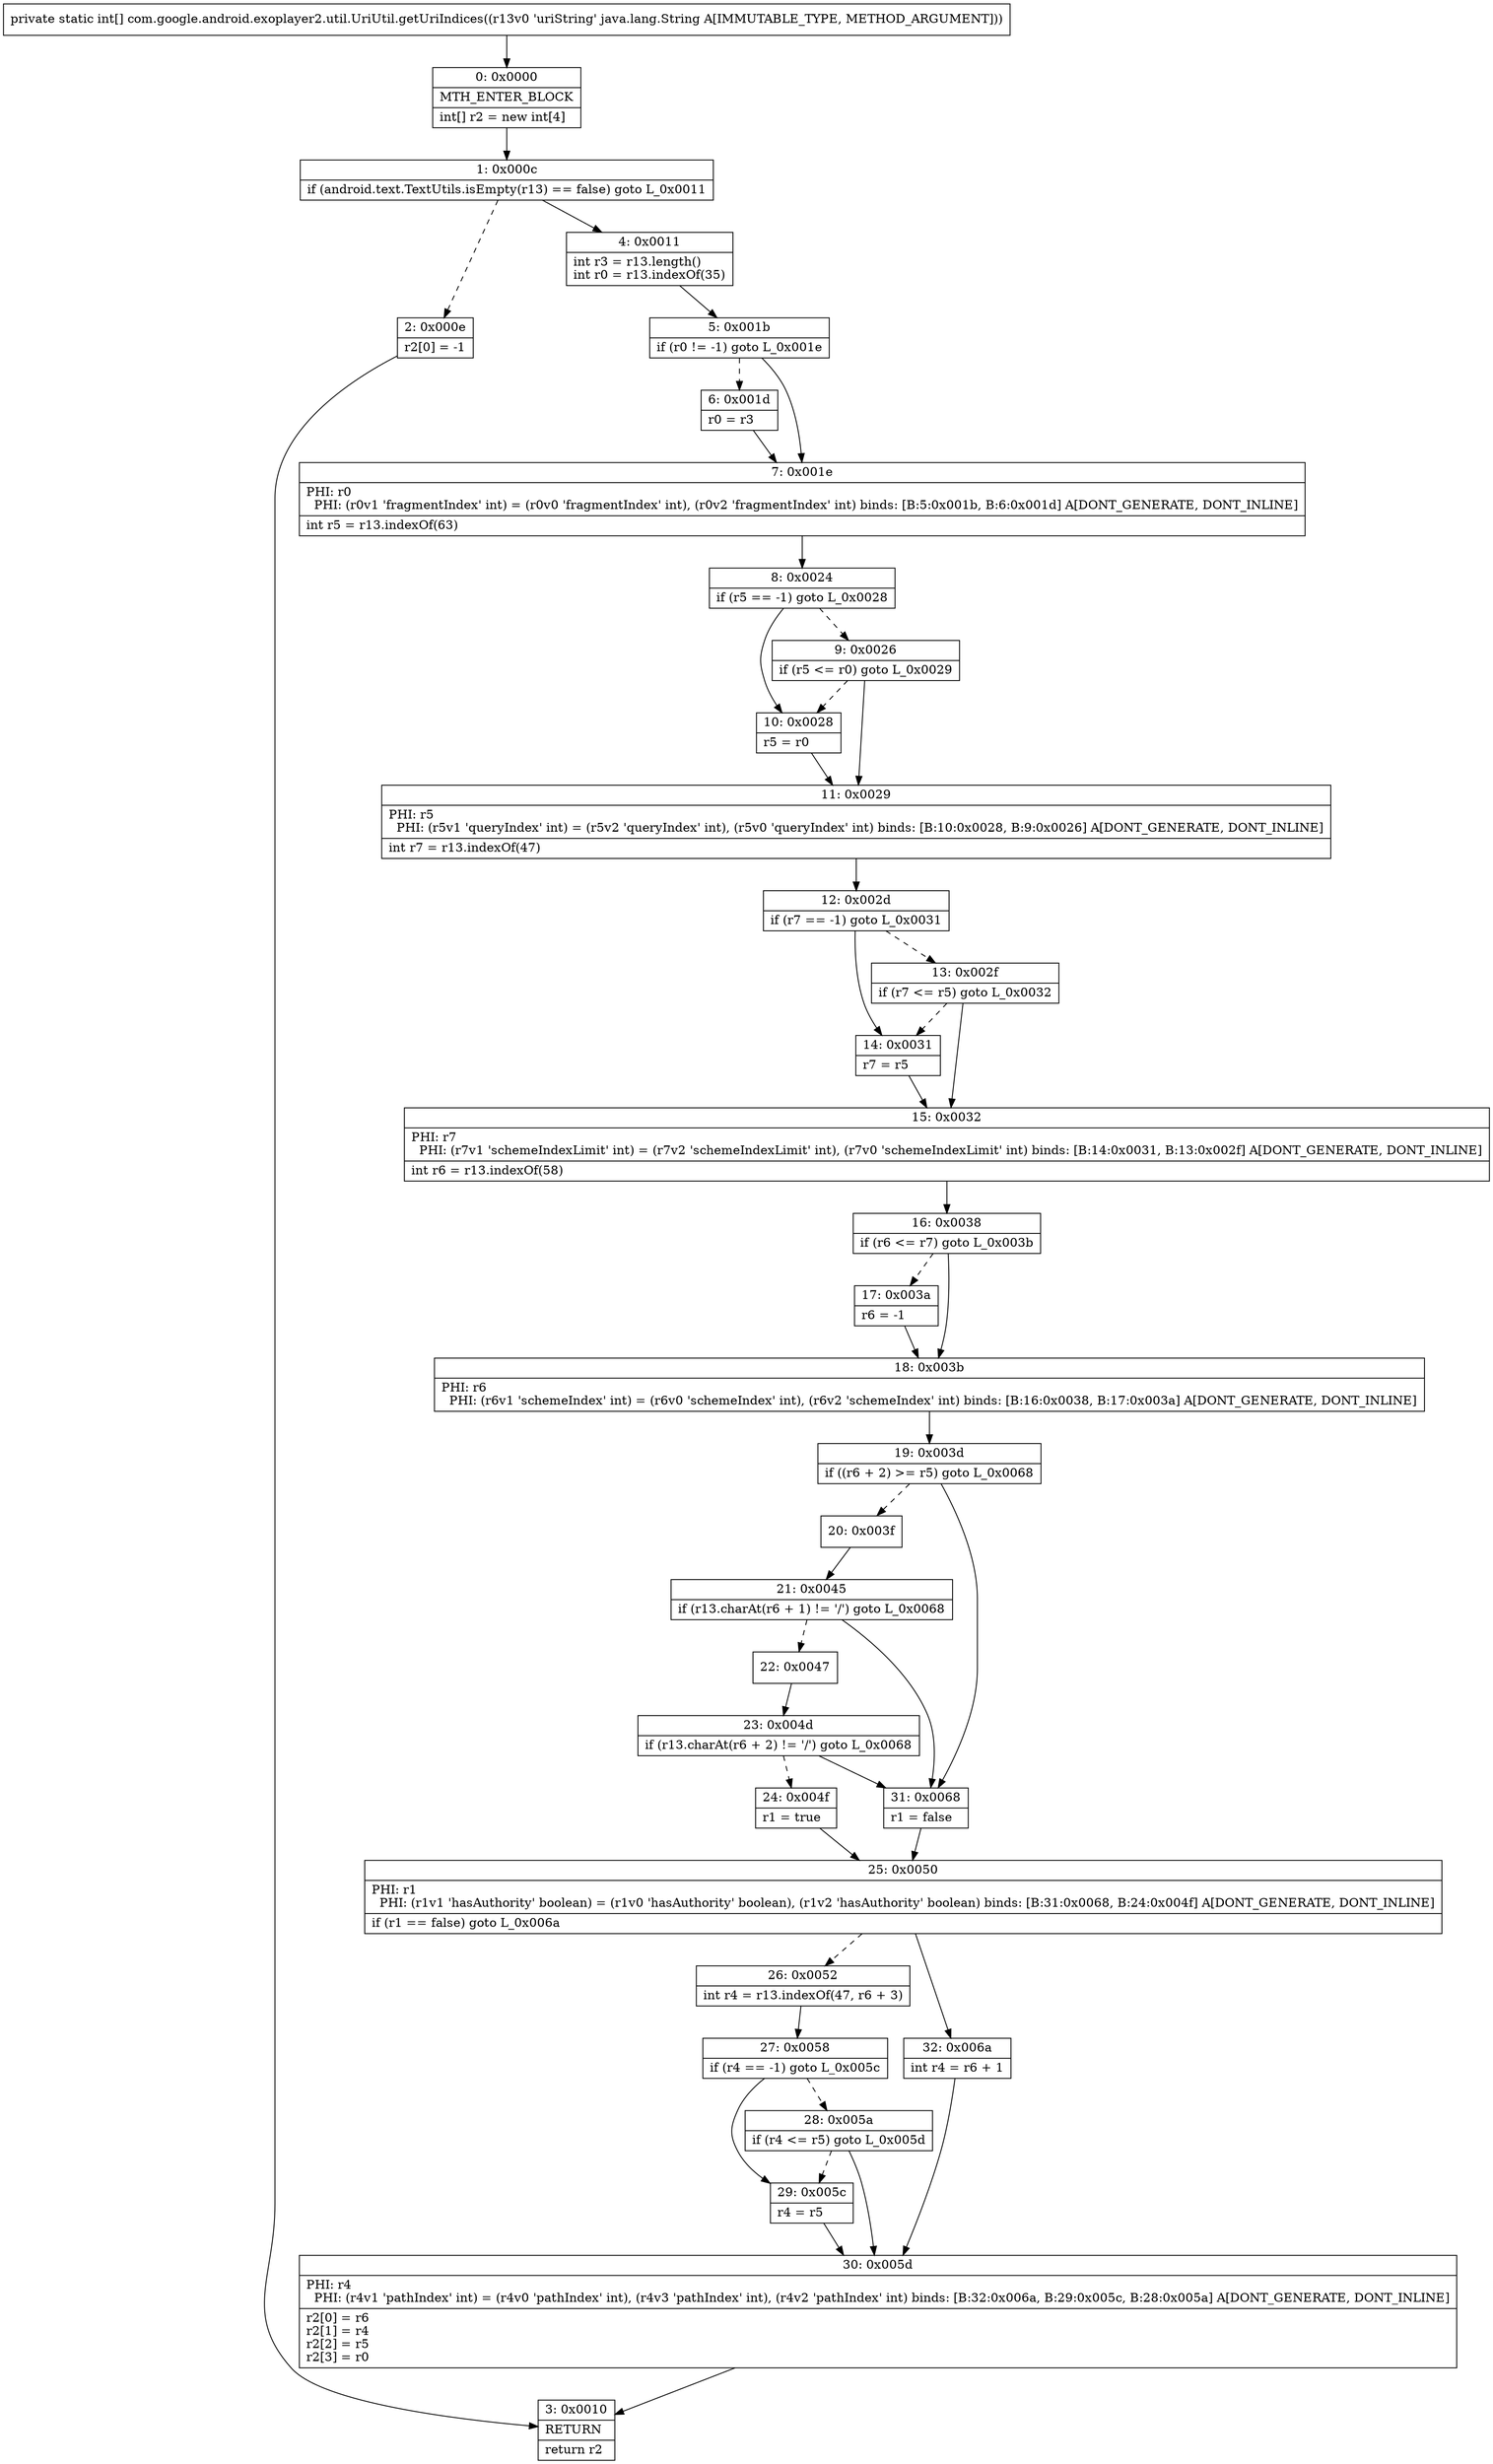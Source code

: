 digraph "CFG forcom.google.android.exoplayer2.util.UriUtil.getUriIndices(Ljava\/lang\/String;)[I" {
Node_0 [shape=record,label="{0\:\ 0x0000|MTH_ENTER_BLOCK\l|int[] r2 = new int[4]\l}"];
Node_1 [shape=record,label="{1\:\ 0x000c|if (android.text.TextUtils.isEmpty(r13) == false) goto L_0x0011\l}"];
Node_2 [shape=record,label="{2\:\ 0x000e|r2[0] = \-1\l}"];
Node_3 [shape=record,label="{3\:\ 0x0010|RETURN\l|return r2\l}"];
Node_4 [shape=record,label="{4\:\ 0x0011|int r3 = r13.length()\lint r0 = r13.indexOf(35)\l}"];
Node_5 [shape=record,label="{5\:\ 0x001b|if (r0 != \-1) goto L_0x001e\l}"];
Node_6 [shape=record,label="{6\:\ 0x001d|r0 = r3\l}"];
Node_7 [shape=record,label="{7\:\ 0x001e|PHI: r0 \l  PHI: (r0v1 'fragmentIndex' int) = (r0v0 'fragmentIndex' int), (r0v2 'fragmentIndex' int) binds: [B:5:0x001b, B:6:0x001d] A[DONT_GENERATE, DONT_INLINE]\l|int r5 = r13.indexOf(63)\l}"];
Node_8 [shape=record,label="{8\:\ 0x0024|if (r5 == \-1) goto L_0x0028\l}"];
Node_9 [shape=record,label="{9\:\ 0x0026|if (r5 \<= r0) goto L_0x0029\l}"];
Node_10 [shape=record,label="{10\:\ 0x0028|r5 = r0\l}"];
Node_11 [shape=record,label="{11\:\ 0x0029|PHI: r5 \l  PHI: (r5v1 'queryIndex' int) = (r5v2 'queryIndex' int), (r5v0 'queryIndex' int) binds: [B:10:0x0028, B:9:0x0026] A[DONT_GENERATE, DONT_INLINE]\l|int r7 = r13.indexOf(47)\l}"];
Node_12 [shape=record,label="{12\:\ 0x002d|if (r7 == \-1) goto L_0x0031\l}"];
Node_13 [shape=record,label="{13\:\ 0x002f|if (r7 \<= r5) goto L_0x0032\l}"];
Node_14 [shape=record,label="{14\:\ 0x0031|r7 = r5\l}"];
Node_15 [shape=record,label="{15\:\ 0x0032|PHI: r7 \l  PHI: (r7v1 'schemeIndexLimit' int) = (r7v2 'schemeIndexLimit' int), (r7v0 'schemeIndexLimit' int) binds: [B:14:0x0031, B:13:0x002f] A[DONT_GENERATE, DONT_INLINE]\l|int r6 = r13.indexOf(58)\l}"];
Node_16 [shape=record,label="{16\:\ 0x0038|if (r6 \<= r7) goto L_0x003b\l}"];
Node_17 [shape=record,label="{17\:\ 0x003a|r6 = \-1\l}"];
Node_18 [shape=record,label="{18\:\ 0x003b|PHI: r6 \l  PHI: (r6v1 'schemeIndex' int) = (r6v0 'schemeIndex' int), (r6v2 'schemeIndex' int) binds: [B:16:0x0038, B:17:0x003a] A[DONT_GENERATE, DONT_INLINE]\l}"];
Node_19 [shape=record,label="{19\:\ 0x003d|if ((r6 + 2) \>= r5) goto L_0x0068\l}"];
Node_20 [shape=record,label="{20\:\ 0x003f}"];
Node_21 [shape=record,label="{21\:\ 0x0045|if (r13.charAt(r6 + 1) != '\/') goto L_0x0068\l}"];
Node_22 [shape=record,label="{22\:\ 0x0047}"];
Node_23 [shape=record,label="{23\:\ 0x004d|if (r13.charAt(r6 + 2) != '\/') goto L_0x0068\l}"];
Node_24 [shape=record,label="{24\:\ 0x004f|r1 = true\l}"];
Node_25 [shape=record,label="{25\:\ 0x0050|PHI: r1 \l  PHI: (r1v1 'hasAuthority' boolean) = (r1v0 'hasAuthority' boolean), (r1v2 'hasAuthority' boolean) binds: [B:31:0x0068, B:24:0x004f] A[DONT_GENERATE, DONT_INLINE]\l|if (r1 == false) goto L_0x006a\l}"];
Node_26 [shape=record,label="{26\:\ 0x0052|int r4 = r13.indexOf(47, r6 + 3)\l}"];
Node_27 [shape=record,label="{27\:\ 0x0058|if (r4 == \-1) goto L_0x005c\l}"];
Node_28 [shape=record,label="{28\:\ 0x005a|if (r4 \<= r5) goto L_0x005d\l}"];
Node_29 [shape=record,label="{29\:\ 0x005c|r4 = r5\l}"];
Node_30 [shape=record,label="{30\:\ 0x005d|PHI: r4 \l  PHI: (r4v1 'pathIndex' int) = (r4v0 'pathIndex' int), (r4v3 'pathIndex' int), (r4v2 'pathIndex' int) binds: [B:32:0x006a, B:29:0x005c, B:28:0x005a] A[DONT_GENERATE, DONT_INLINE]\l|r2[0] = r6\lr2[1] = r4\lr2[2] = r5\lr2[3] = r0\l}"];
Node_31 [shape=record,label="{31\:\ 0x0068|r1 = false\l}"];
Node_32 [shape=record,label="{32\:\ 0x006a|int r4 = r6 + 1\l}"];
MethodNode[shape=record,label="{private static int[] com.google.android.exoplayer2.util.UriUtil.getUriIndices((r13v0 'uriString' java.lang.String A[IMMUTABLE_TYPE, METHOD_ARGUMENT])) }"];
MethodNode -> Node_0;
Node_0 -> Node_1;
Node_1 -> Node_2[style=dashed];
Node_1 -> Node_4;
Node_2 -> Node_3;
Node_4 -> Node_5;
Node_5 -> Node_6[style=dashed];
Node_5 -> Node_7;
Node_6 -> Node_7;
Node_7 -> Node_8;
Node_8 -> Node_9[style=dashed];
Node_8 -> Node_10;
Node_9 -> Node_10[style=dashed];
Node_9 -> Node_11;
Node_10 -> Node_11;
Node_11 -> Node_12;
Node_12 -> Node_13[style=dashed];
Node_12 -> Node_14;
Node_13 -> Node_14[style=dashed];
Node_13 -> Node_15;
Node_14 -> Node_15;
Node_15 -> Node_16;
Node_16 -> Node_17[style=dashed];
Node_16 -> Node_18;
Node_17 -> Node_18;
Node_18 -> Node_19;
Node_19 -> Node_20[style=dashed];
Node_19 -> Node_31;
Node_20 -> Node_21;
Node_21 -> Node_22[style=dashed];
Node_21 -> Node_31;
Node_22 -> Node_23;
Node_23 -> Node_24[style=dashed];
Node_23 -> Node_31;
Node_24 -> Node_25;
Node_25 -> Node_26[style=dashed];
Node_25 -> Node_32;
Node_26 -> Node_27;
Node_27 -> Node_28[style=dashed];
Node_27 -> Node_29;
Node_28 -> Node_29[style=dashed];
Node_28 -> Node_30;
Node_29 -> Node_30;
Node_30 -> Node_3;
Node_31 -> Node_25;
Node_32 -> Node_30;
}

